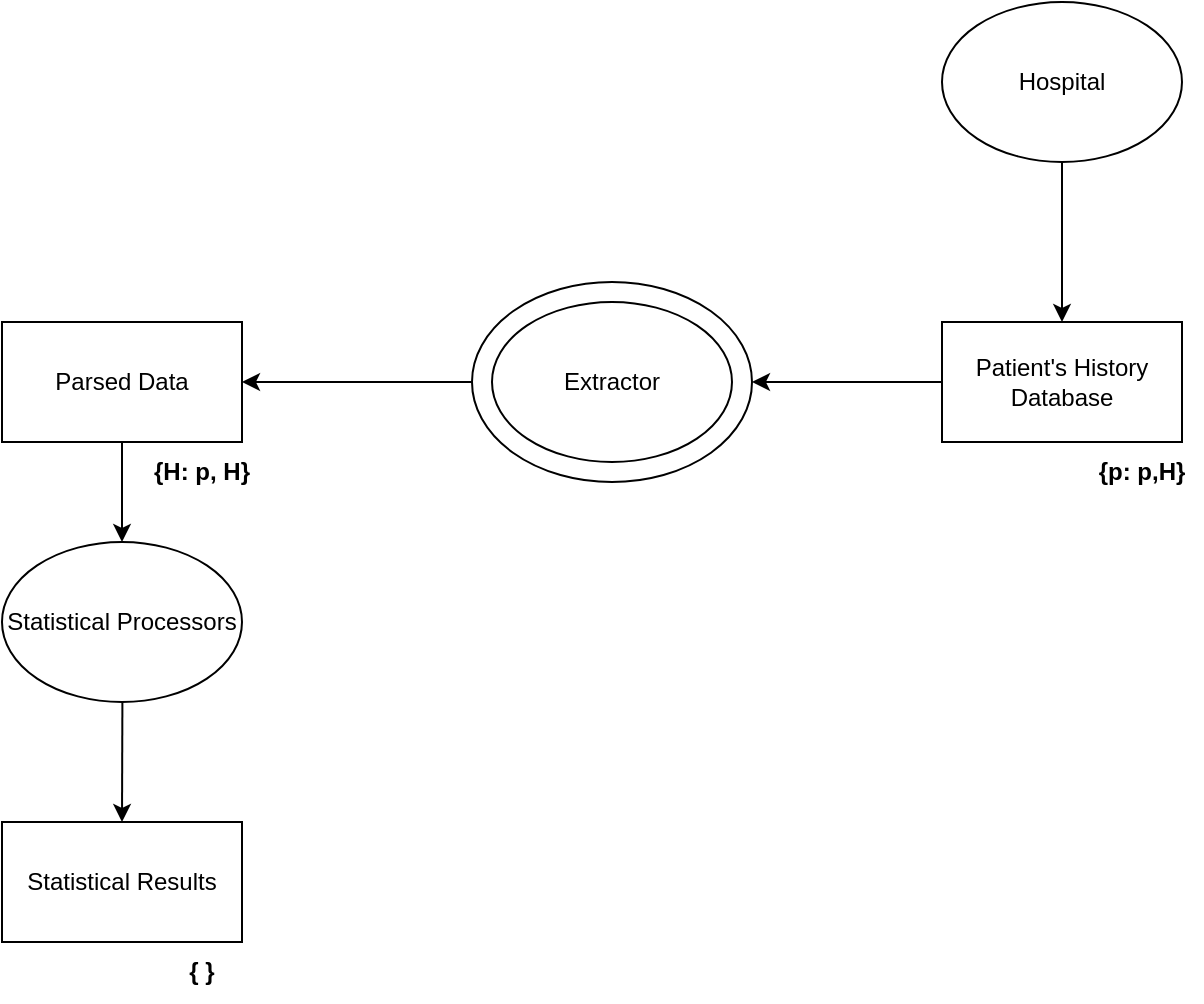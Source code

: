 <mxfile>
    <diagram id="xA-qIitrEdC7Va5bEyTG" name="Page-1">
        <mxGraphModel dx="1374" dy="515" grid="1" gridSize="10" guides="1" tooltips="1" connect="1" arrows="1" fold="1" page="1" pageScale="1" pageWidth="850" pageHeight="1100" math="0" shadow="0">
            <root>
                <mxCell id="0"/>
                <mxCell id="1" parent="0"/>
                <mxCell id="10" value="" style="edgeStyle=none;html=1;" edge="1" parent="1" source="2" target="3">
                    <mxGeometry relative="1" as="geometry"/>
                </mxCell>
                <mxCell id="2" value="Hospital" style="ellipse;whiteSpace=wrap;html=1;" vertex="1" parent="1">
                    <mxGeometry x="660" y="10" width="120" height="80" as="geometry"/>
                </mxCell>
                <mxCell id="17" value="" style="edgeStyle=none;html=1;entryX=1;entryY=0.5;entryDx=0;entryDy=0;" edge="1" parent="1" source="3" target="4">
                    <mxGeometry relative="1" as="geometry"/>
                </mxCell>
                <mxCell id="3" value="Patient's History Database" style="rounded=0;whiteSpace=wrap;html=1;" vertex="1" parent="1">
                    <mxGeometry x="660" y="170" width="120" height="60" as="geometry"/>
                </mxCell>
                <mxCell id="12" value="" style="edgeStyle=none;html=1;" edge="1" parent="1" source="4" target="6">
                    <mxGeometry relative="1" as="geometry"/>
                </mxCell>
                <mxCell id="4" value="" style="ellipse;whiteSpace=wrap;html=1;" vertex="1" parent="1">
                    <mxGeometry x="425" y="150" width="140" height="100" as="geometry"/>
                </mxCell>
                <mxCell id="5" value="Extractor" style="ellipse;whiteSpace=wrap;html=1;" vertex="1" parent="1">
                    <mxGeometry x="435" y="160" width="120" height="80" as="geometry"/>
                </mxCell>
                <mxCell id="13" value="" style="edgeStyle=none;html=1;" edge="1" parent="1" source="6" target="7">
                    <mxGeometry relative="1" as="geometry"/>
                </mxCell>
                <mxCell id="6" value="Parsed Data" style="rounded=0;whiteSpace=wrap;html=1;" vertex="1" parent="1">
                    <mxGeometry x="190" y="170" width="120" height="60" as="geometry"/>
                </mxCell>
                <mxCell id="14" value="" style="edgeStyle=none;html=1;" edge="1" parent="1" source="7" target="9">
                    <mxGeometry relative="1" as="geometry"/>
                </mxCell>
                <mxCell id="7" value="Statistical Processors" style="ellipse;whiteSpace=wrap;html=1;" vertex="1" parent="1">
                    <mxGeometry x="190" y="280" width="120" height="80" as="geometry"/>
                </mxCell>
                <mxCell id="9" value="Statistical Results" style="rounded=0;whiteSpace=wrap;html=1;" vertex="1" parent="1">
                    <mxGeometry x="190" y="420" width="120" height="60" as="geometry"/>
                </mxCell>
                <mxCell id="15" value="&lt;b&gt;{p: p,H}&lt;/b&gt;" style="text;html=1;strokeColor=none;fillColor=none;align=center;verticalAlign=middle;whiteSpace=wrap;rounded=0;" vertex="1" parent="1">
                    <mxGeometry x="730" y="230" width="60" height="30" as="geometry"/>
                </mxCell>
                <mxCell id="18" value="&lt;b&gt;{H: p, H}&lt;/b&gt;" style="text;html=1;strokeColor=none;fillColor=none;align=center;verticalAlign=middle;whiteSpace=wrap;rounded=0;" vertex="1" parent="1">
                    <mxGeometry x="260" y="230" width="60" height="30" as="geometry"/>
                </mxCell>
                <mxCell id="19" value="&lt;b&gt;{ }&lt;/b&gt;" style="text;html=1;strokeColor=none;fillColor=none;align=center;verticalAlign=middle;whiteSpace=wrap;rounded=0;" vertex="1" parent="1">
                    <mxGeometry x="260" y="480" width="60" height="30" as="geometry"/>
                </mxCell>
            </root>
        </mxGraphModel>
    </diagram>
</mxfile>
